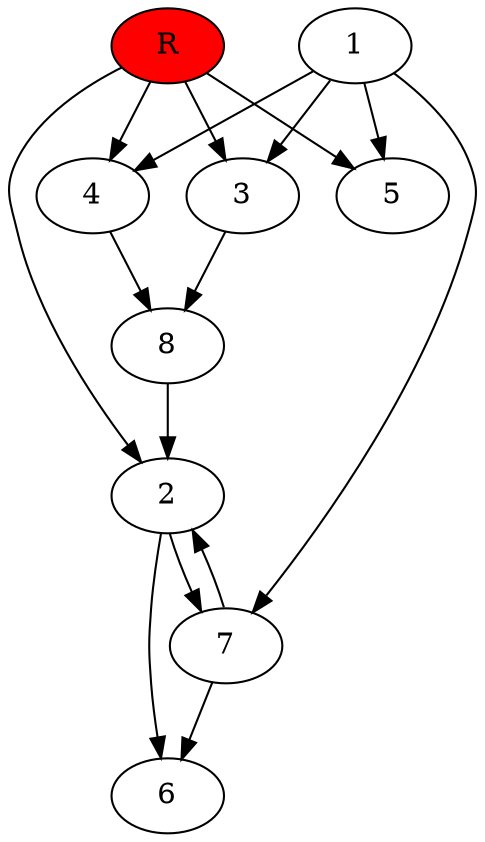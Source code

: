 digraph prb154 {
	1
	2
	3
	4
	5
	6
	7
	8
	R [fillcolor="#ff0000" style=filled]
	1 -> 3
	1 -> 4
	1 -> 5
	1 -> 7
	2 -> 6
	2 -> 7
	3 -> 8
	4 -> 8
	7 -> 2
	7 -> 6
	8 -> 2
	R -> 2
	R -> 3
	R -> 4
	R -> 5
}
